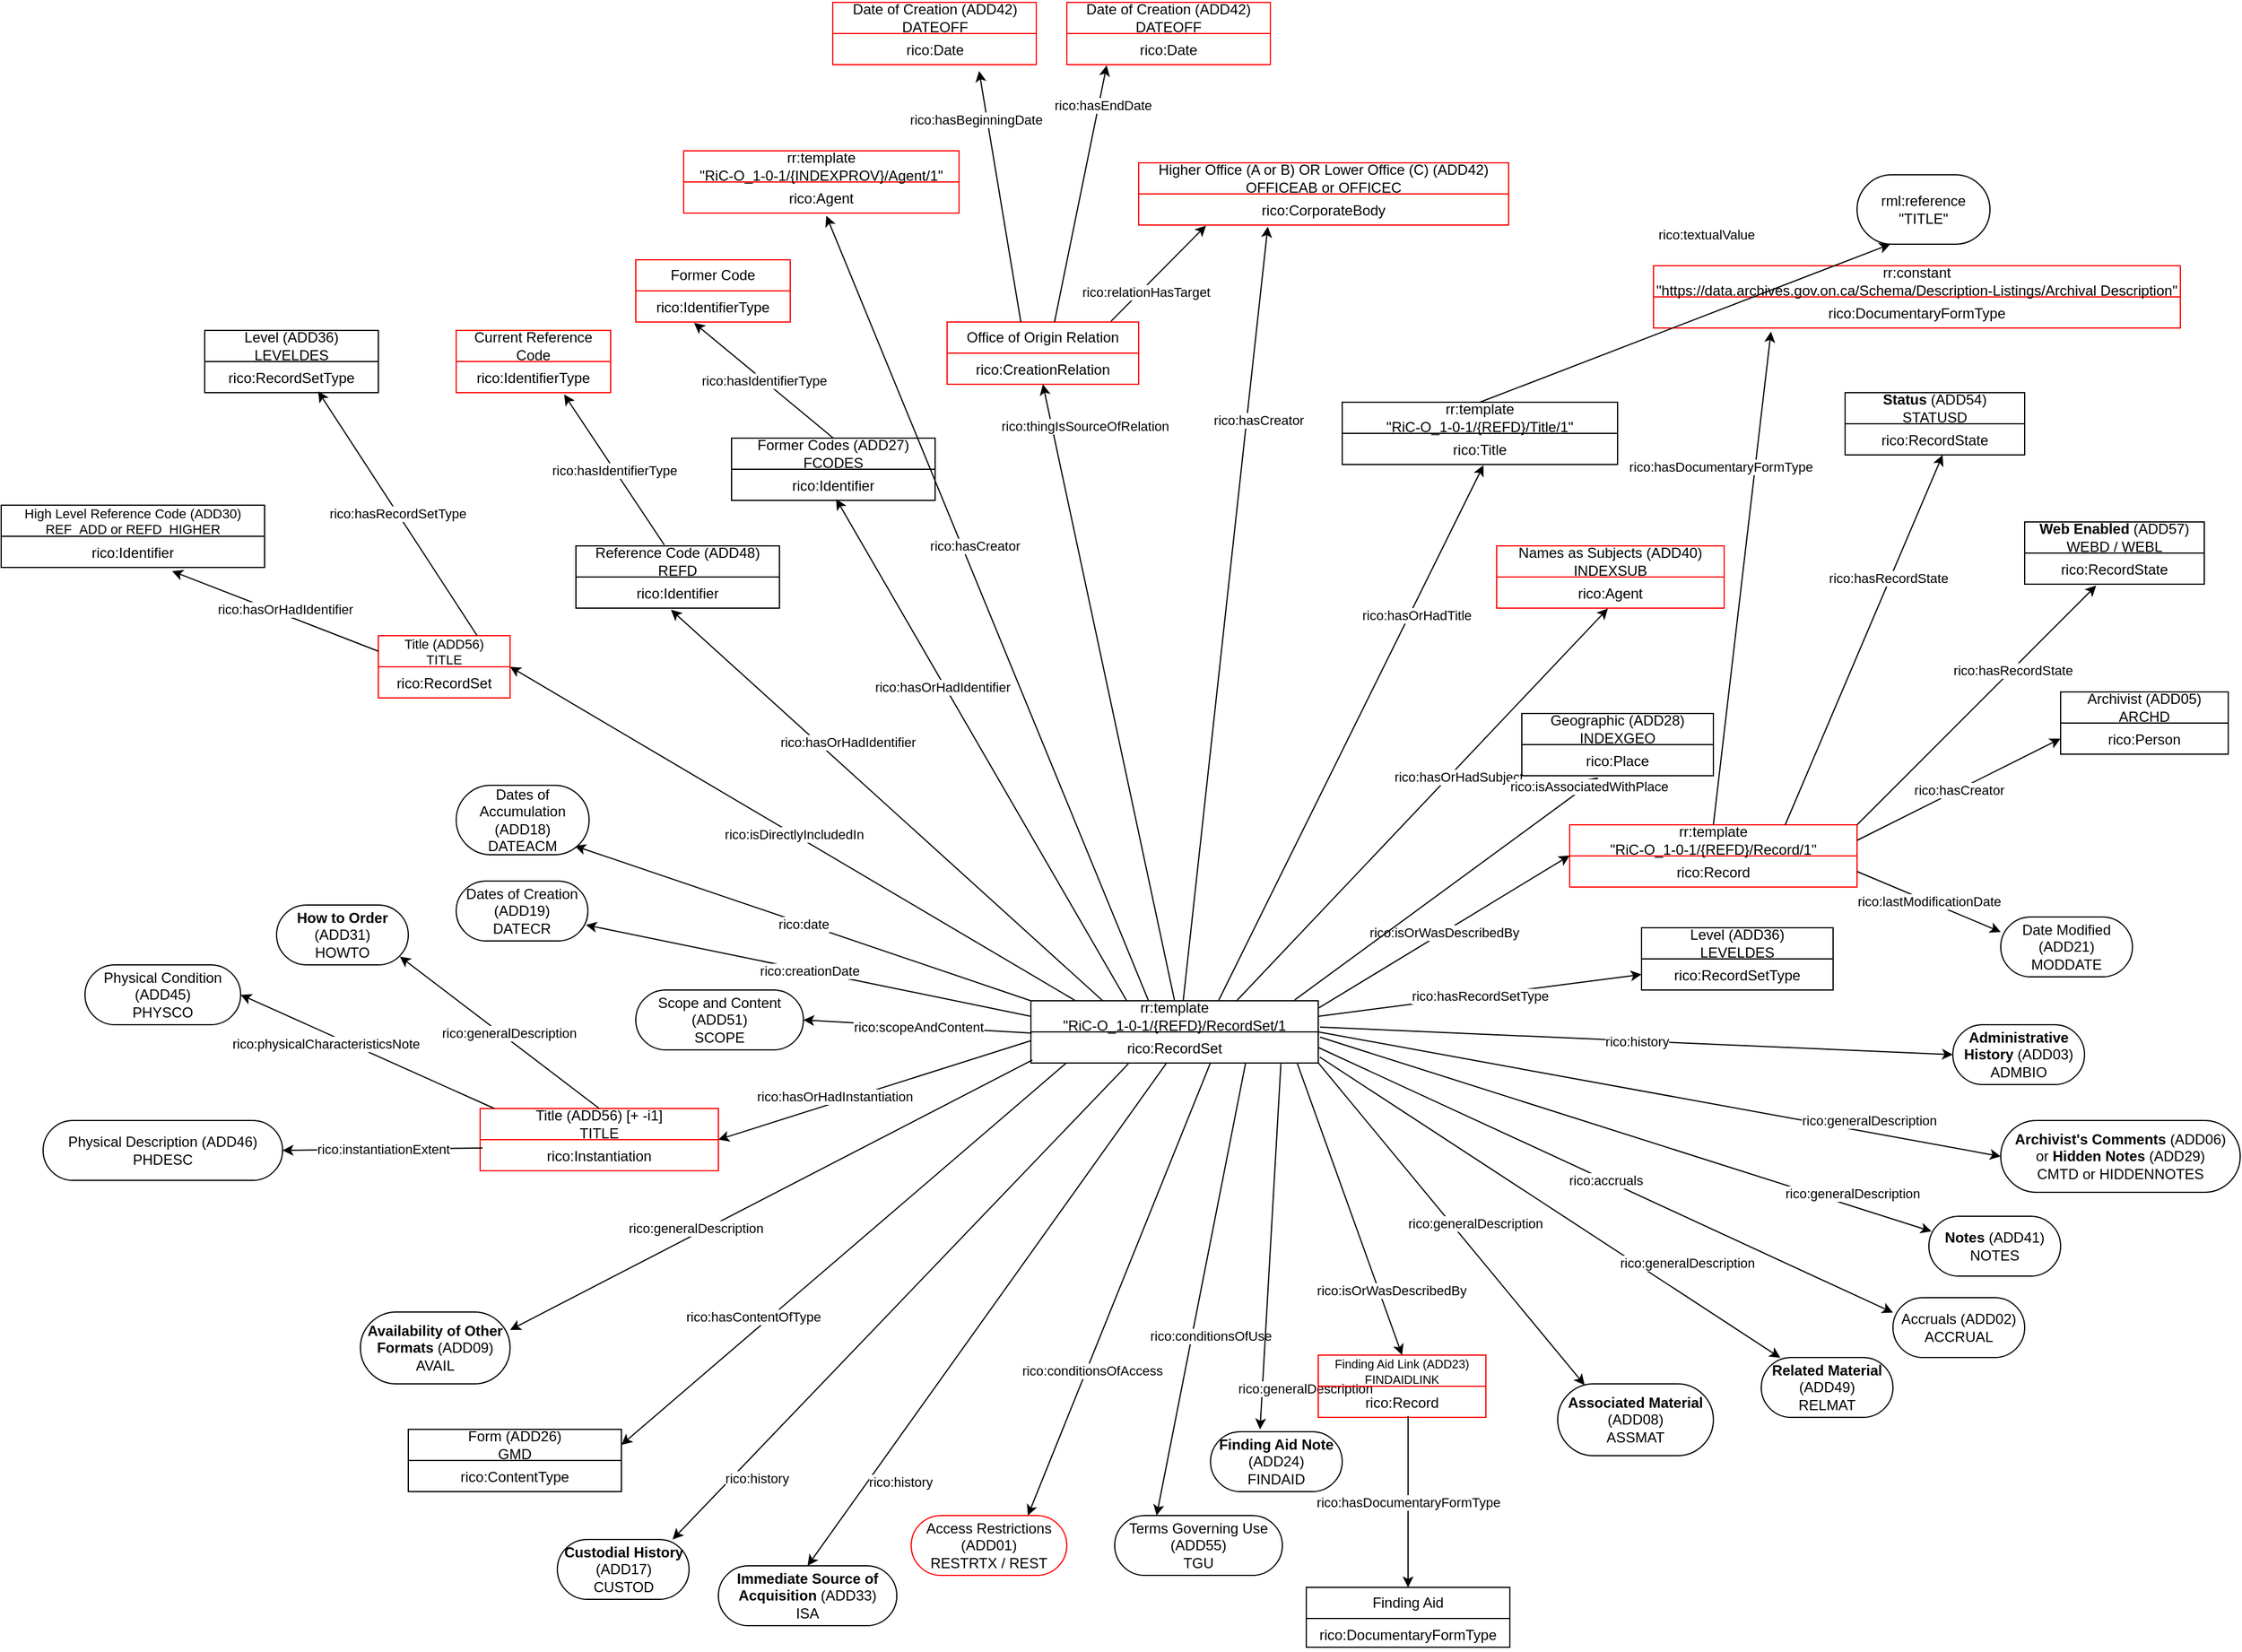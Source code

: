 <mxfile version="24.7.13">
  <diagram name="Page-1" id="_9r6geDOEYo5xFr4fmT0">
    <mxGraphModel dx="2204" dy="1666" grid="1" gridSize="10" guides="1" tooltips="1" connect="1" arrows="1" fold="1" page="1" pageScale="1" pageWidth="850" pageHeight="1100" background="#FFFFFF" math="0" shadow="0">
      <root>
        <mxCell id="0" />
        <mxCell id="1" parent="0" />
        <mxCell id="sWa0SD8Ajx1KSGOqKPP4-1" value="rr:template&lt;div&gt;&lt;span style=&quot;background-color: initial;&quot;&gt;&quot;&lt;/span&gt;&lt;span style=&quot;background-color: initial;&quot;&gt;RiC-O_1-0-1/{&lt;/span&gt;&lt;span style=&quot;background-color: initial;&quot;&gt;REFD}/RecordSet/1&lt;/span&gt;&lt;/div&gt;" style="swimlane;fontStyle=0;childLayout=stackLayout;horizontal=1;startSize=26;fillColor=none;horizontalStack=0;resizeParent=1;resizeParentMax=0;resizeLast=0;collapsible=1;marginBottom=0;whiteSpace=wrap;html=1;" parent="1" vertex="1">
          <mxGeometry x="320" y="370" width="240" height="52" as="geometry" />
        </mxCell>
        <mxCell id="sWa0SD8Ajx1KSGOqKPP4-2" value="rico:RecordSet" style="text;strokeColor=none;fillColor=none;align=center;verticalAlign=top;spacingLeft=4;spacingRight=4;overflow=hidden;rotatable=0;points=[[0,0.5],[1,0.5]];portConstraint=eastwest;whiteSpace=wrap;html=1;" parent="sWa0SD8Ajx1KSGOqKPP4-1" vertex="1">
          <mxGeometry y="26" width="240" height="26" as="geometry" />
        </mxCell>
        <mxCell id="sWa0SD8Ajx1KSGOqKPP4-3" value="Level (ADD36)&lt;div&gt;LEVELDES&lt;/div&gt;" style="swimlane;fontStyle=0;childLayout=stackLayout;horizontal=1;startSize=26;fillColor=none;horizontalStack=0;resizeParent=1;resizeParentMax=0;resizeLast=0;collapsible=1;marginBottom=0;whiteSpace=wrap;html=1;" parent="1" vertex="1">
          <mxGeometry x="830" y="309" width="160" height="52" as="geometry">
            <mxRectangle x="981" y="570" width="50" height="40" as="alternateBounds" />
          </mxGeometry>
        </mxCell>
        <mxCell id="sWa0SD8Ajx1KSGOqKPP4-4" value="rico:RecordSetType&lt;div&gt;&lt;br&gt;&lt;/div&gt;" style="text;strokeColor=none;fillColor=none;align=center;verticalAlign=top;spacingLeft=4;spacingRight=4;overflow=hidden;rotatable=0;points=[[0,0.5],[1,0.5]];portConstraint=eastwest;whiteSpace=wrap;html=1;" parent="sWa0SD8Ajx1KSGOqKPP4-3" vertex="1">
          <mxGeometry y="26" width="160" height="26" as="geometry" />
        </mxCell>
        <mxCell id="sWa0SD8Ajx1KSGOqKPP4-5" value="" style="endArrow=classic;html=1;rounded=0;entryX=0;entryY=0.5;entryDx=0;entryDy=0;exitX=1;exitY=0.25;exitDx=0;exitDy=0;" parent="1" source="sWa0SD8Ajx1KSGOqKPP4-1" target="sWa0SD8Ajx1KSGOqKPP4-4" edge="1">
          <mxGeometry relative="1" as="geometry">
            <mxPoint x="530" y="380" as="sourcePoint" />
            <mxPoint x="610" y="390" as="targetPoint" />
          </mxGeometry>
        </mxCell>
        <mxCell id="sWa0SD8Ajx1KSGOqKPP4-6" value="rico:hasRecordSetType" style="edgeLabel;resizable=0;html=1;;align=center;verticalAlign=middle;" parent="sWa0SD8Ajx1KSGOqKPP4-5" connectable="0" vertex="1">
          <mxGeometry relative="1" as="geometry" />
        </mxCell>
        <mxCell id="sWa0SD8Ajx1KSGOqKPP4-11" value="Scope and Content (ADD51)&lt;div&gt;SCOPE&lt;/div&gt;" style="html=1;whiteSpace=wrap;rounded=1;arcSize=50;" parent="1" vertex="1">
          <mxGeometry x="-10" y="361" width="140" height="50" as="geometry" />
        </mxCell>
        <mxCell id="sWa0SD8Ajx1KSGOqKPP4-12" value="" style="endArrow=classic;html=1;rounded=0;exitX=0.003;exitY=0.038;exitDx=0;exitDy=0;exitPerimeter=0;entryX=1;entryY=0.5;entryDx=0;entryDy=0;" parent="1" source="sWa0SD8Ajx1KSGOqKPP4-2" target="sWa0SD8Ajx1KSGOqKPP4-11" edge="1">
          <mxGeometry relative="1" as="geometry">
            <mxPoint x="290" y="400" as="sourcePoint" />
            <mxPoint x="130" y="400" as="targetPoint" />
          </mxGeometry>
        </mxCell>
        <mxCell id="sWa0SD8Ajx1KSGOqKPP4-13" value="rico:scopeAndContent" style="edgeLabel;resizable=0;html=1;;align=center;verticalAlign=middle;" parent="sWa0SD8Ajx1KSGOqKPP4-12" connectable="0" vertex="1">
          <mxGeometry relative="1" as="geometry" />
        </mxCell>
        <mxCell id="sWa0SD8Ajx1KSGOqKPP4-14" value="&lt;font style=&quot;font-size: 12px;&quot;&gt;Title (ADD56) [+ -i1]&lt;/font&gt;&lt;div style=&quot;&quot;&gt;TITLE&lt;/div&gt;" style="swimlane;fontStyle=0;childLayout=stackLayout;horizontal=1;startSize=26;fillColor=none;horizontalStack=0;resizeParent=1;resizeParentMax=0;resizeLast=0;collapsible=1;marginBottom=0;whiteSpace=wrap;html=1;strokeColor=#FF0000;" parent="1" vertex="1">
          <mxGeometry x="-140" y="460" width="199" height="52" as="geometry" />
        </mxCell>
        <mxCell id="sWa0SD8Ajx1KSGOqKPP4-15" value="rico:Instantiation&lt;div&gt;&lt;br&gt;&lt;/div&gt;" style="text;strokeColor=none;fillColor=none;align=center;verticalAlign=top;spacingLeft=4;spacingRight=4;overflow=hidden;rotatable=0;points=[[0,0.5],[1,0.5]];portConstraint=eastwest;whiteSpace=wrap;html=1;" parent="sWa0SD8Ajx1KSGOqKPP4-14" vertex="1">
          <mxGeometry y="26" width="199" height="26" as="geometry" />
        </mxCell>
        <mxCell id="K4QZWATomJR9_dxTVFmW-19" value="" style="endArrow=classic;html=1;rounded=0;entryX=0.875;entryY=0;entryDx=0;entryDy=0;entryPerimeter=0;exitX=0.339;exitY=1.026;exitDx=0;exitDy=0;exitPerimeter=0;" parent="1" source="sWa0SD8Ajx1KSGOqKPP4-2" target="K4QZWATomJR9_dxTVFmW-21" edge="1">
          <mxGeometry relative="1" as="geometry">
            <mxPoint x="361" y="420" as="sourcePoint" />
            <mxPoint x="260" y="770" as="targetPoint" />
          </mxGeometry>
        </mxCell>
        <mxCell id="K4QZWATomJR9_dxTVFmW-20" value="rico:history" style="edgeLabel;resizable=0;html=1;;align=center;verticalAlign=middle;" parent="K4QZWATomJR9_dxTVFmW-19" connectable="0" vertex="1">
          <mxGeometry relative="1" as="geometry">
            <mxPoint x="-120" y="147" as="offset" />
          </mxGeometry>
        </mxCell>
        <mxCell id="K4QZWATomJR9_dxTVFmW-21" value="&lt;b&gt;Custodial History &lt;/b&gt;(ADD17)&lt;div&gt;CUSTOD&lt;/div&gt;" style="html=1;whiteSpace=wrap;rounded=1;arcSize=50;" parent="1" vertex="1">
          <mxGeometry x="-75.5" y="820" width="110" height="50" as="geometry" />
        </mxCell>
        <mxCell id="K4QZWATomJR9_dxTVFmW-24" value="&lt;b&gt;Immediate Source of Acquisition &lt;/b&gt;(ADD33)&lt;div&gt;ISA&lt;/div&gt;" style="html=1;whiteSpace=wrap;rounded=1;arcSize=50;" parent="1" vertex="1">
          <mxGeometry x="59" y="842" width="149" height="50" as="geometry" />
        </mxCell>
        <mxCell id="K4QZWATomJR9_dxTVFmW-27" value="" style="endArrow=classic;html=1;rounded=0;entryX=0.5;entryY=0;entryDx=0;entryDy=0;exitX=0.471;exitY=1.013;exitDx=0;exitDy=0;exitPerimeter=0;" parent="1" source="sWa0SD8Ajx1KSGOqKPP4-2" target="K4QZWATomJR9_dxTVFmW-24" edge="1">
          <mxGeometry relative="1" as="geometry">
            <mxPoint x="370" y="430" as="sourcePoint" />
            <mxPoint x="208" y="805" as="targetPoint" />
          </mxGeometry>
        </mxCell>
        <mxCell id="K4QZWATomJR9_dxTVFmW-28" value="rico:history" style="edgeLabel;resizable=0;html=1;;align=center;verticalAlign=middle;" parent="K4QZWATomJR9_dxTVFmW-27" connectable="0" vertex="1">
          <mxGeometry relative="1" as="geometry">
            <mxPoint x="-72" y="139" as="offset" />
          </mxGeometry>
        </mxCell>
        <mxCell id="K4QZWATomJR9_dxTVFmW-37" value="" style="endArrow=classic;html=1;rounded=0;entryX=1;entryY=0.5;entryDx=0;entryDy=0;exitX=-0.002;exitY=0.288;exitDx=0;exitDy=0;exitPerimeter=0;" parent="1" source="sWa0SD8Ajx1KSGOqKPP4-2" target="sWa0SD8Ajx1KSGOqKPP4-14" edge="1">
          <mxGeometry relative="1" as="geometry">
            <mxPoint x="280" y="420" as="sourcePoint" />
            <mxPoint x="110" y="490" as="targetPoint" />
          </mxGeometry>
        </mxCell>
        <mxCell id="K4QZWATomJR9_dxTVFmW-38" value="rico:hasOrHadInstantiation" style="edgeLabel;resizable=0;html=1;;align=center;verticalAlign=middle;" parent="K4QZWATomJR9_dxTVFmW-37" connectable="0" vertex="1">
          <mxGeometry relative="1" as="geometry">
            <mxPoint x="-34" y="5" as="offset" />
          </mxGeometry>
        </mxCell>
        <mxCell id="K4QZWATomJR9_dxTVFmW-41" value="" style="endArrow=classic;html=1;rounded=0;entryX=1;entryY=0.5;entryDx=0;entryDy=0;exitX=0.01;exitY=0.269;exitDx=0;exitDy=0;exitPerimeter=0;" parent="1" source="sWa0SD8Ajx1KSGOqKPP4-15" target="K4QZWATomJR9_dxTVFmW-45" edge="1">
          <mxGeometry relative="1" as="geometry">
            <mxPoint x="-140" y="494.5" as="sourcePoint" />
            <mxPoint x="-290" y="494.5" as="targetPoint" />
          </mxGeometry>
        </mxCell>
        <mxCell id="K4QZWATomJR9_dxTVFmW-42" value="rico:instantiationExtent" style="edgeLabel;resizable=0;html=1;;align=center;verticalAlign=middle;" parent="K4QZWATomJR9_dxTVFmW-41" connectable="0" vertex="1">
          <mxGeometry relative="1" as="geometry" />
        </mxCell>
        <mxCell id="K4QZWATomJR9_dxTVFmW-45" value="Physical Description (ADD46) PHDESC" style="html=1;whiteSpace=wrap;rounded=1;arcSize=50;strokeColor=#000000;" parent="1" vertex="1">
          <mxGeometry x="-505" y="470" width="200" height="50" as="geometry" />
        </mxCell>
        <mxCell id="vEi_3DjQt7wcUmB-cSFn-1" value="" style="endArrow=classic;html=1;rounded=0;entryX=0.75;entryY=0;entryDx=0;entryDy=0;exitX=0.624;exitY=1.013;exitDx=0;exitDy=0;exitPerimeter=0;" parent="1" source="sWa0SD8Ajx1KSGOqKPP4-2" target="vEi_3DjQt7wcUmB-cSFn-3" edge="1">
          <mxGeometry relative="1" as="geometry">
            <mxPoint x="390" y="422" as="sourcePoint" />
            <mxPoint x="360" y="770" as="targetPoint" />
          </mxGeometry>
        </mxCell>
        <mxCell id="vEi_3DjQt7wcUmB-cSFn-2" value="rico:conditionsOfAccess" style="edgeLabel;resizable=0;html=1;;align=center;verticalAlign=middle;" parent="vEi_3DjQt7wcUmB-cSFn-1" connectable="0" vertex="1">
          <mxGeometry relative="1" as="geometry">
            <mxPoint x="-23" y="68" as="offset" />
          </mxGeometry>
        </mxCell>
        <mxCell id="vEi_3DjQt7wcUmB-cSFn-3" value="Access Restrictions (ADD01)&lt;div&gt;RESTRTX / REST&lt;/div&gt;" style="html=1;whiteSpace=wrap;rounded=1;arcSize=50;strokeColor=#FF0000;" parent="1" vertex="1">
          <mxGeometry x="220" y="800" width="130" height="50" as="geometry" />
        </mxCell>
        <mxCell id="vEi_3DjQt7wcUmB-cSFn-4" value="" style="endArrow=classic;html=1;rounded=0;entryX=0.25;entryY=0;entryDx=0;entryDy=0;exitX=0.747;exitY=1.006;exitDx=0;exitDy=0;exitPerimeter=0;" parent="1" source="sWa0SD8Ajx1KSGOqKPP4-2" target="vEi_3DjQt7wcUmB-cSFn-6" edge="1">
          <mxGeometry relative="1" as="geometry">
            <mxPoint x="400" y="430" as="sourcePoint" />
            <mxPoint x="420" y="780" as="targetPoint" />
          </mxGeometry>
        </mxCell>
        <mxCell id="vEi_3DjQt7wcUmB-cSFn-5" value="rico:conditionsOfUse" style="edgeLabel;resizable=0;html=1;;align=center;verticalAlign=middle;" parent="vEi_3DjQt7wcUmB-cSFn-4" connectable="0" vertex="1">
          <mxGeometry relative="1" as="geometry">
            <mxPoint x="8" y="39" as="offset" />
          </mxGeometry>
        </mxCell>
        <mxCell id="vEi_3DjQt7wcUmB-cSFn-6" value="Terms Governing Use (ADD55)&lt;div&gt;TGU&lt;/div&gt;" style="html=1;whiteSpace=wrap;rounded=1;arcSize=50;" parent="1" vertex="1">
          <mxGeometry x="390" y="800" width="140" height="50" as="geometry" />
        </mxCell>
        <mxCell id="vEi_3DjQt7wcUmB-cSFn-7" value="" style="endArrow=classic;html=1;rounded=0;entryX=0.376;entryY=-0.04;entryDx=0;entryDy=0;entryPerimeter=0;exitX=0.87;exitY=1.026;exitDx=0;exitDy=0;exitPerimeter=0;" parent="1" source="sWa0SD8Ajx1KSGOqKPP4-2" target="vEi_3DjQt7wcUmB-cSFn-9" edge="1">
          <mxGeometry relative="1" as="geometry">
            <mxPoint x="420" y="420" as="sourcePoint" />
            <mxPoint x="510" y="700" as="targetPoint" />
          </mxGeometry>
        </mxCell>
        <mxCell id="vEi_3DjQt7wcUmB-cSFn-8" value="rico:generalDescription" style="edgeLabel;resizable=0;html=1;;align=center;verticalAlign=middle;" parent="vEi_3DjQt7wcUmB-cSFn-7" connectable="0" vertex="1">
          <mxGeometry relative="1" as="geometry">
            <mxPoint x="29" y="118" as="offset" />
          </mxGeometry>
        </mxCell>
        <mxCell id="vEi_3DjQt7wcUmB-cSFn-9" value="&lt;b&gt;Finding Aid Note &lt;/b&gt;(ADD24)&lt;div&gt;FINDAID&lt;/div&gt;" style="html=1;whiteSpace=wrap;rounded=1;arcSize=50;" parent="1" vertex="1">
          <mxGeometry x="470" y="730" width="110" height="50" as="geometry" />
        </mxCell>
        <mxCell id="vEi_3DjQt7wcUmB-cSFn-10" value="&lt;font style=&quot;font-size: 10px;&quot;&gt;Finding Aid Link (ADD23)&lt;/font&gt;&lt;div style=&quot;font-size: 10px;&quot;&gt;&lt;font style=&quot;font-size: 10px;&quot;&gt;FINDAIDLINK&lt;/font&gt;&lt;/div&gt;" style="swimlane;fontStyle=0;childLayout=stackLayout;horizontal=1;startSize=26;fillColor=none;horizontalStack=0;resizeParent=1;resizeParentMax=0;resizeLast=0;collapsible=1;marginBottom=0;whiteSpace=wrap;html=1;strokeColor=#FF0000;" parent="1" vertex="1">
          <mxGeometry x="560" y="666" width="140" height="52" as="geometry" />
        </mxCell>
        <mxCell id="vEi_3DjQt7wcUmB-cSFn-11" value="rico:Record" style="text;strokeColor=none;fillColor=none;align=center;verticalAlign=top;spacingLeft=4;spacingRight=4;overflow=hidden;rotatable=0;points=[[0,0.5],[1,0.5]];portConstraint=eastwest;whiteSpace=wrap;html=1;" parent="vEi_3DjQt7wcUmB-cSFn-10" vertex="1">
          <mxGeometry y="26" width="140" height="26" as="geometry" />
        </mxCell>
        <mxCell id="vEi_3DjQt7wcUmB-cSFn-14" value="Finding Aid" style="swimlane;fontStyle=0;childLayout=stackLayout;horizontal=1;startSize=26;fillColor=none;horizontalStack=0;resizeParent=1;resizeParentMax=0;resizeLast=0;collapsible=1;marginBottom=0;whiteSpace=wrap;html=1;" parent="1" vertex="1">
          <mxGeometry x="550" y="860" width="170" height="50" as="geometry">
            <mxRectangle x="981" y="570" width="50" height="40" as="alternateBounds" />
          </mxGeometry>
        </mxCell>
        <mxCell id="vEi_3DjQt7wcUmB-cSFn-15" value="rico:DocumentaryFormType&lt;div&gt;&lt;div&gt;&lt;br&gt;&lt;/div&gt;&lt;/div&gt;" style="text;strokeColor=none;fillColor=none;align=center;verticalAlign=top;spacingLeft=4;spacingRight=4;overflow=hidden;rotatable=0;points=[[0,0.5],[1,0.5]];portConstraint=eastwest;whiteSpace=wrap;html=1;" parent="vEi_3DjQt7wcUmB-cSFn-14" vertex="1">
          <mxGeometry y="26" width="170" height="24" as="geometry" />
        </mxCell>
        <mxCell id="vEi_3DjQt7wcUmB-cSFn-16" value="" style="endArrow=classic;html=1;rounded=0;entryX=0.5;entryY=0;entryDx=0;entryDy=0;exitX=0.536;exitY=0.957;exitDx=0;exitDy=0;exitPerimeter=0;" parent="1" source="vEi_3DjQt7wcUmB-cSFn-11" target="vEi_3DjQt7wcUmB-cSFn-14" edge="1">
          <mxGeometry relative="1" as="geometry">
            <mxPoint x="630" y="750" as="sourcePoint" />
            <mxPoint x="850" y="770" as="targetPoint" />
          </mxGeometry>
        </mxCell>
        <mxCell id="vEi_3DjQt7wcUmB-cSFn-17" value="rico:hasDocumentaryFormType" style="edgeLabel;resizable=0;html=1;;align=center;verticalAlign=middle;" parent="vEi_3DjQt7wcUmB-cSFn-16" connectable="0" vertex="1">
          <mxGeometry relative="1" as="geometry" />
        </mxCell>
        <mxCell id="wiPwyt0miK05mvKJtJq--1" value="" style="endArrow=classic;html=1;rounded=0;entryX=0.5;entryY=0;entryDx=0;entryDy=0;exitX=0.926;exitY=0.987;exitDx=0;exitDy=0;exitPerimeter=0;" parent="1" source="sWa0SD8Ajx1KSGOqKPP4-2" target="vEi_3DjQt7wcUmB-cSFn-10" edge="1">
          <mxGeometry relative="1" as="geometry">
            <mxPoint x="440" y="440" as="sourcePoint" />
            <mxPoint x="540" y="532" as="targetPoint" />
          </mxGeometry>
        </mxCell>
        <mxCell id="wiPwyt0miK05mvKJtJq--2" value="rico:isOrWasDescribedBy" style="edgeLabel;resizable=0;html=1;;align=center;verticalAlign=middle;" parent="wiPwyt0miK05mvKJtJq--1" connectable="0" vertex="1">
          <mxGeometry relative="1" as="geometry">
            <mxPoint x="35" y="68" as="offset" />
          </mxGeometry>
        </mxCell>
        <mxCell id="wiPwyt0miK05mvKJtJq--11" value="" style="endArrow=classic;html=1;rounded=0;exitX=1;exitY=0.5;exitDx=0;exitDy=0;entryX=0;entryY=0.25;entryDx=0;entryDy=0;" parent="1" source="sWa0SD8Ajx1KSGOqKPP4-2" target="wiPwyt0miK05mvKJtJq--13" edge="1">
          <mxGeometry relative="1" as="geometry">
            <mxPoint x="550" y="450" as="sourcePoint" />
            <mxPoint x="920" y="580" as="targetPoint" />
          </mxGeometry>
        </mxCell>
        <mxCell id="wiPwyt0miK05mvKJtJq--12" value="rico:accruals" style="edgeLabel;resizable=0;html=1;;align=center;verticalAlign=middle;" parent="wiPwyt0miK05mvKJtJq--11" connectable="0" vertex="1">
          <mxGeometry relative="1" as="geometry" />
        </mxCell>
        <mxCell id="wiPwyt0miK05mvKJtJq--13" value="Accruals (ADD02)&lt;div&gt;ACCRUAL&lt;/div&gt;" style="html=1;whiteSpace=wrap;rounded=1;arcSize=50;" parent="1" vertex="1">
          <mxGeometry x="1040" y="618" width="110" height="50" as="geometry" />
        </mxCell>
        <mxCell id="wiPwyt0miK05mvKJtJq--14" value="" style="endArrow=classic;html=1;rounded=0;exitX=1.006;exitY=0.167;exitDx=0;exitDy=0;exitPerimeter=0;entryX=0.02;entryY=0.253;entryDx=0;entryDy=0;entryPerimeter=0;" parent="1" source="sWa0SD8Ajx1KSGOqKPP4-2" target="wiPwyt0miK05mvKJtJq--16" edge="1">
          <mxGeometry relative="1" as="geometry">
            <mxPoint x="500" y="420" as="sourcePoint" />
            <mxPoint x="910" y="520" as="targetPoint" />
          </mxGeometry>
        </mxCell>
        <mxCell id="wiPwyt0miK05mvKJtJq--15" value="rico:generalDescription" style="edgeLabel;resizable=0;html=1;;align=center;verticalAlign=middle;" parent="wiPwyt0miK05mvKJtJq--14" connectable="0" vertex="1">
          <mxGeometry relative="1" as="geometry">
            <mxPoint x="189" y="49" as="offset" />
          </mxGeometry>
        </mxCell>
        <mxCell id="wiPwyt0miK05mvKJtJq--16" value="&lt;b&gt;Notes &lt;/b&gt;(ADD41)&lt;div&gt;NOTES&lt;/div&gt;" style="html=1;whiteSpace=wrap;rounded=1;arcSize=50;" parent="1" vertex="1">
          <mxGeometry x="1070" y="550" width="110" height="50" as="geometry" />
        </mxCell>
        <mxCell id="wiPwyt0miK05mvKJtJq--17" value="" style="endArrow=classic;html=1;rounded=0;entryX=1;entryY=0.5;entryDx=0;entryDy=0;exitX=0.06;exitY=0;exitDx=0;exitDy=0;exitPerimeter=0;" parent="1" source="sWa0SD8Ajx1KSGOqKPP4-14" target="wiPwyt0miK05mvKJtJq--19" edge="1">
          <mxGeometry relative="1" as="geometry">
            <mxPoint x="-50" y="430" as="sourcePoint" />
            <mxPoint x="-270.0" y="396" as="targetPoint" />
          </mxGeometry>
        </mxCell>
        <mxCell id="wiPwyt0miK05mvKJtJq--18" value="rico:physicalCharacteristicsNote" style="edgeLabel;resizable=0;html=1;;align=center;verticalAlign=middle;" parent="wiPwyt0miK05mvKJtJq--17" connectable="0" vertex="1">
          <mxGeometry relative="1" as="geometry">
            <mxPoint x="-35" y="-7" as="offset" />
          </mxGeometry>
        </mxCell>
        <mxCell id="wiPwyt0miK05mvKJtJq--19" value="Physical Condition (ADD45)&lt;div&gt;PHYSCO&lt;/div&gt;" style="html=1;whiteSpace=wrap;rounded=1;arcSize=50;strokeColor=#000000;" parent="1" vertex="1">
          <mxGeometry x="-470" y="340" width="130" height="50" as="geometry" />
        </mxCell>
        <mxCell id="wiPwyt0miK05mvKJtJq--20" value="" style="endArrow=classic;html=1;rounded=0;exitX=0.5;exitY=0;exitDx=0;exitDy=0;entryX=0.936;entryY=0.86;entryDx=0;entryDy=0;entryPerimeter=0;" parent="1" source="sWa0SD8Ajx1KSGOqKPP4-14" target="wiPwyt0miK05mvKJtJq--22" edge="1">
          <mxGeometry relative="1" as="geometry">
            <mxPoint x="-211" y="350" as="sourcePoint" />
            <mxPoint x="-130" y="290" as="targetPoint" />
          </mxGeometry>
        </mxCell>
        <mxCell id="wiPwyt0miK05mvKJtJq--21" value="rico:generalDescription" style="edgeLabel;resizable=0;html=1;;align=center;verticalAlign=middle;" parent="wiPwyt0miK05mvKJtJq--20" connectable="0" vertex="1">
          <mxGeometry relative="1" as="geometry">
            <mxPoint x="7" as="offset" />
          </mxGeometry>
        </mxCell>
        <mxCell id="wiPwyt0miK05mvKJtJq--22" value="&lt;b&gt;How to Order &lt;/b&gt;(ADD31)&lt;div&gt;HOWTO&lt;/div&gt;" style="html=1;whiteSpace=wrap;rounded=1;arcSize=50;" parent="1" vertex="1">
          <mxGeometry x="-310" y="290" width="110" height="50" as="geometry" />
        </mxCell>
        <mxCell id="wiPwyt0miK05mvKJtJq--23" value="Reference Code (ADD48)&lt;div&gt;REFD&lt;/div&gt;" style="swimlane;fontStyle=0;childLayout=stackLayout;horizontal=1;startSize=26;fillColor=none;horizontalStack=0;resizeParent=1;resizeParentMax=0;resizeLast=0;collapsible=1;marginBottom=0;whiteSpace=wrap;html=1;" parent="1" vertex="1">
          <mxGeometry x="-60" y="-10" width="170" height="52" as="geometry">
            <mxRectangle x="981" y="570" width="50" height="40" as="alternateBounds" />
          </mxGeometry>
        </mxCell>
        <mxCell id="wiPwyt0miK05mvKJtJq--24" value="rico:Identifier&lt;div&gt;&lt;br&gt;&lt;/div&gt;" style="text;strokeColor=none;fillColor=none;align=center;verticalAlign=top;spacingLeft=4;spacingRight=4;overflow=hidden;rotatable=0;points=[[0,0.5],[1,0.5]];portConstraint=eastwest;whiteSpace=wrap;html=1;" parent="wiPwyt0miK05mvKJtJq--23" vertex="1">
          <mxGeometry y="26" width="170" height="26" as="geometry" />
        </mxCell>
        <mxCell id="wiPwyt0miK05mvKJtJq--25" value="" style="endArrow=classic;html=1;rounded=0;exitX=0.25;exitY=0;exitDx=0;exitDy=0;entryX=0.467;entryY=1.051;entryDx=0;entryDy=0;entryPerimeter=0;" parent="1" source="sWa0SD8Ajx1KSGOqKPP4-1" target="wiPwyt0miK05mvKJtJq--24" edge="1">
          <mxGeometry relative="1" as="geometry">
            <mxPoint x="340" y="362" as="sourcePoint" />
            <mxPoint x="260" y="242" as="targetPoint" />
          </mxGeometry>
        </mxCell>
        <mxCell id="wiPwyt0miK05mvKJtJq--26" value="rico:hasOrHadIdentifier" style="edgeLabel;resizable=0;html=1;;align=center;verticalAlign=middle;" parent="wiPwyt0miK05mvKJtJq--25" connectable="0" vertex="1">
          <mxGeometry relative="1" as="geometry">
            <mxPoint x="-33" y="-53" as="offset" />
          </mxGeometry>
        </mxCell>
        <mxCell id="wiPwyt0miK05mvKJtJq--27" value="" style="endArrow=classic;html=1;rounded=0;entryX=0.514;entryY=0.957;entryDx=0;entryDy=0;entryPerimeter=0;exitX=0.334;exitY=0.004;exitDx=0;exitDy=0;exitPerimeter=0;" parent="1" source="sWa0SD8Ajx1KSGOqKPP4-1" target="wiPwyt0miK05mvKJtJq--30" edge="1">
          <mxGeometry relative="1" as="geometry">
            <mxPoint x="330" y="330" as="sourcePoint" />
            <mxPoint x="330" y="36.5" as="targetPoint" />
          </mxGeometry>
        </mxCell>
        <mxCell id="wiPwyt0miK05mvKJtJq--28" value="rico:hasOrHadIdentifier" style="edgeLabel;resizable=0;html=1;;align=center;verticalAlign=middle;" parent="wiPwyt0miK05mvKJtJq--27" connectable="0" vertex="1">
          <mxGeometry relative="1" as="geometry">
            <mxPoint x="-33" y="-53" as="offset" />
          </mxGeometry>
        </mxCell>
        <mxCell id="wiPwyt0miK05mvKJtJq--29" value="Former Codes (ADD27)&lt;div&gt;FCODES&lt;/div&gt;" style="swimlane;fontStyle=0;childLayout=stackLayout;horizontal=1;startSize=26;fillColor=none;horizontalStack=0;resizeParent=1;resizeParentMax=0;resizeLast=0;collapsible=1;marginBottom=0;whiteSpace=wrap;html=1;" parent="1" vertex="1">
          <mxGeometry x="70" y="-100" width="170" height="52" as="geometry">
            <mxRectangle x="981" y="570" width="50" height="40" as="alternateBounds" />
          </mxGeometry>
        </mxCell>
        <mxCell id="wiPwyt0miK05mvKJtJq--30" value="rico:Identifier&lt;div&gt;&lt;br&gt;&lt;/div&gt;" style="text;strokeColor=none;fillColor=none;align=center;verticalAlign=top;spacingLeft=4;spacingRight=4;overflow=hidden;rotatable=0;points=[[0,0.5],[1,0.5]];portConstraint=eastwest;whiteSpace=wrap;html=1;" parent="wiPwyt0miK05mvKJtJq--29" vertex="1">
          <mxGeometry y="26" width="170" height="26" as="geometry" />
        </mxCell>
        <mxCell id="wiPwyt0miK05mvKJtJq--31" value="" style="endArrow=classic;html=1;rounded=0;exitX=0.434;exitY=-0.017;exitDx=0;exitDy=0;exitPerimeter=0;entryX=0.699;entryY=1.06;entryDx=0;entryDy=0;entryPerimeter=0;" parent="1" source="wiPwyt0miK05mvKJtJq--23" target="wiPwyt0miK05mvKJtJq--34" edge="1">
          <mxGeometry relative="1" as="geometry">
            <mxPoint x="-180" y="-150" as="sourcePoint" />
            <mxPoint x="-40" y="-140" as="targetPoint" />
          </mxGeometry>
        </mxCell>
        <mxCell id="wiPwyt0miK05mvKJtJq--32" value="rico:hasIdentifierType" style="edgeLabel;resizable=0;html=1;;align=center;verticalAlign=middle;" parent="wiPwyt0miK05mvKJtJq--31" connectable="0" vertex="1">
          <mxGeometry relative="1" as="geometry" />
        </mxCell>
        <mxCell id="wiPwyt0miK05mvKJtJq--33" value="Current Reference Code" style="swimlane;fontStyle=0;childLayout=stackLayout;horizontal=1;startSize=26;fillColor=none;horizontalStack=0;resizeParent=1;resizeParentMax=0;resizeLast=0;collapsible=1;marginBottom=0;whiteSpace=wrap;html=1;strokeColor=#FF0000;" parent="1" vertex="1">
          <mxGeometry x="-160" y="-190" width="129" height="52" as="geometry">
            <mxRectangle x="981" y="570" width="50" height="40" as="alternateBounds" />
          </mxGeometry>
        </mxCell>
        <mxCell id="wiPwyt0miK05mvKJtJq--34" value="rico:IdentifierType&lt;div&gt;&lt;br&gt;&lt;/div&gt;" style="text;strokeColor=none;fillColor=none;align=center;verticalAlign=top;spacingLeft=4;spacingRight=4;overflow=hidden;rotatable=0;points=[[0,0.5],[1,0.5]];portConstraint=eastwest;whiteSpace=wrap;html=1;" parent="wiPwyt0miK05mvKJtJq--33" vertex="1">
          <mxGeometry y="26" width="129" height="26" as="geometry" />
        </mxCell>
        <mxCell id="wiPwyt0miK05mvKJtJq--35" value="" style="endArrow=classic;html=1;rounded=0;exitX=0.5;exitY=0;exitDx=0;exitDy=0;entryX=0.377;entryY=1.026;entryDx=0;entryDy=0;entryPerimeter=0;" parent="1" source="wiPwyt0miK05mvKJtJq--29" target="wiPwyt0miK05mvKJtJq--38" edge="1">
          <mxGeometry relative="1" as="geometry">
            <mxPoint x="150" y="-120" as="sourcePoint" />
            <mxPoint x="110" y="-180" as="targetPoint" />
          </mxGeometry>
        </mxCell>
        <mxCell id="wiPwyt0miK05mvKJtJq--36" value="rico:hasIdentifierType" style="edgeLabel;resizable=0;html=1;;align=center;verticalAlign=middle;" parent="wiPwyt0miK05mvKJtJq--35" connectable="0" vertex="1">
          <mxGeometry relative="1" as="geometry" />
        </mxCell>
        <mxCell id="wiPwyt0miK05mvKJtJq--37" value="Former Code" style="swimlane;fontStyle=0;childLayout=stackLayout;horizontal=1;startSize=26;fillColor=none;horizontalStack=0;resizeParent=1;resizeParentMax=0;resizeLast=0;collapsible=1;marginBottom=0;whiteSpace=wrap;html=1;strokeColor=#FF0000;" parent="1" vertex="1">
          <mxGeometry x="-10" y="-249" width="129" height="52" as="geometry">
            <mxRectangle x="981" y="570" width="50" height="40" as="alternateBounds" />
          </mxGeometry>
        </mxCell>
        <mxCell id="wiPwyt0miK05mvKJtJq--38" value="rico:IdentifierType&lt;div&gt;&lt;br&gt;&lt;/div&gt;" style="text;strokeColor=none;fillColor=none;align=center;verticalAlign=top;spacingLeft=4;spacingRight=4;overflow=hidden;rotatable=0;points=[[0,0.5],[1,0.5]];portConstraint=eastwest;whiteSpace=wrap;html=1;" parent="wiPwyt0miK05mvKJtJq--37" vertex="1">
          <mxGeometry y="26" width="129" height="26" as="geometry" />
        </mxCell>
        <mxCell id="wiPwyt0miK05mvKJtJq--53" value="" style="endArrow=classic;html=1;rounded=0;entryX=0;entryY=-0.013;entryDx=0;entryDy=0;entryPerimeter=0;exitX=1.002;exitY=0.115;exitDx=0;exitDy=0;exitPerimeter=0;" parent="1" source="sWa0SD8Ajx1KSGOqKPP4-1" target="wiPwyt0miK05mvKJtJq--56" edge="1">
          <mxGeometry relative="1" as="geometry">
            <mxPoint x="500" y="370" as="sourcePoint" />
            <mxPoint x="800" y="240" as="targetPoint" />
          </mxGeometry>
        </mxCell>
        <mxCell id="wiPwyt0miK05mvKJtJq--54" value="rico:isOrWasDescribedBy" style="edgeLabel;resizable=0;html=1;;align=center;verticalAlign=middle;" parent="wiPwyt0miK05mvKJtJq--53" connectable="0" vertex="1">
          <mxGeometry relative="1" as="geometry" />
        </mxCell>
        <mxCell id="wiPwyt0miK05mvKJtJq--55" value="rr:template&lt;div&gt;&lt;span style=&quot;background-color: initial;&quot;&gt;&quot;&lt;/span&gt;&lt;span style=&quot;background-color: initial;&quot;&gt;RiC-O_1-0-1/{&lt;/span&gt;&lt;span style=&quot;background-color: initial;&quot;&gt;REFD}/Record/1&quot;&lt;/span&gt;&lt;/div&gt;" style="swimlane;fontStyle=0;childLayout=stackLayout;horizontal=1;startSize=26;fillColor=none;horizontalStack=0;resizeParent=1;resizeParentMax=0;resizeLast=0;collapsible=1;marginBottom=0;whiteSpace=wrap;html=1;strokeColor=#FF0000;" parent="1" vertex="1">
          <mxGeometry x="770" y="223" width="240" height="52" as="geometry" />
        </mxCell>
        <mxCell id="wiPwyt0miK05mvKJtJq--56" value="rico:Record" style="text;strokeColor=none;fillColor=none;align=center;verticalAlign=top;spacingLeft=4;spacingRight=4;overflow=hidden;rotatable=0;points=[[0,0.5],[1,0.5]];portConstraint=eastwest;whiteSpace=wrap;html=1;" parent="wiPwyt0miK05mvKJtJq--55" vertex="1">
          <mxGeometry y="26" width="240" height="26" as="geometry" />
        </mxCell>
        <mxCell id="wiPwyt0miK05mvKJtJq--63" value="Archivist (ADD05)&lt;div&gt;ARCHD&lt;/div&gt;" style="swimlane;fontStyle=0;childLayout=stackLayout;horizontal=1;startSize=26;fillColor=none;horizontalStack=0;resizeParent=1;resizeParentMax=0;resizeLast=0;collapsible=1;marginBottom=0;whiteSpace=wrap;html=1;" parent="1" vertex="1">
          <mxGeometry x="1180" y="112" width="140" height="52" as="geometry" />
        </mxCell>
        <mxCell id="wiPwyt0miK05mvKJtJq--64" value="rico:Person" style="text;strokeColor=none;fillColor=none;align=center;verticalAlign=top;spacingLeft=4;spacingRight=4;overflow=hidden;rotatable=0;points=[[0,0.5],[1,0.5]];portConstraint=eastwest;whiteSpace=wrap;html=1;" parent="wiPwyt0miK05mvKJtJq--63" vertex="1">
          <mxGeometry y="26" width="140" height="26" as="geometry" />
        </mxCell>
        <mxCell id="wiPwyt0miK05mvKJtJq--71" value="" style="endArrow=classic;html=1;rounded=0;exitX=0.409;exitY=-0.003;exitDx=0;exitDy=0;exitPerimeter=0;entryX=0.518;entryY=1.085;entryDx=0;entryDy=0;entryPerimeter=0;" parent="1" source="sWa0SD8Ajx1KSGOqKPP4-1" target="wiPwyt0miK05mvKJtJq--74" edge="1">
          <mxGeometry relative="1" as="geometry">
            <mxPoint x="350" y="210" as="sourcePoint" />
            <mxPoint x="210" y="-240" as="targetPoint" />
          </mxGeometry>
        </mxCell>
        <mxCell id="wiPwyt0miK05mvKJtJq--72" value="rico:hasCreator" style="edgeLabel;resizable=0;html=1;;align=center;verticalAlign=middle;" parent="wiPwyt0miK05mvKJtJq--71" connectable="0" vertex="1">
          <mxGeometry relative="1" as="geometry">
            <mxPoint x="-11" y="-52" as="offset" />
          </mxGeometry>
        </mxCell>
        <mxCell id="wiPwyt0miK05mvKJtJq--73" value="rr:template&lt;div&gt;&quot;RiC-O_1-0-1/{INDEXPROV}/Agent/1&quot;&lt;/div&gt;" style="swimlane;fontStyle=0;childLayout=stackLayout;horizontal=1;startSize=26;fillColor=none;horizontalStack=0;resizeParent=1;resizeParentMax=0;resizeLast=0;collapsible=1;marginBottom=0;whiteSpace=wrap;html=1;strokeColor=#FF0000;" parent="1" vertex="1">
          <mxGeometry x="30" y="-340" width="230" height="52" as="geometry" />
        </mxCell>
        <mxCell id="wiPwyt0miK05mvKJtJq--74" value="rico:Agent" style="text;strokeColor=none;fillColor=none;align=center;verticalAlign=top;spacingLeft=4;spacingRight=4;overflow=hidden;rotatable=0;points=[[0,0.5],[1,0.5]];portConstraint=eastwest;whiteSpace=wrap;html=1;" parent="wiPwyt0miK05mvKJtJq--73" vertex="1">
          <mxGeometry y="26" width="230" height="26" as="geometry" />
        </mxCell>
        <mxCell id="Pa1L8ZfUJXBHrEYyGiSI-1" value="&lt;div&gt;rr:template&lt;br&gt;&lt;span style=&quot;background-color: initial;&quot;&gt;&quot;&lt;/span&gt;&lt;span style=&quot;background-color: initial;&quot;&gt;RiC-O_1-0-1/{&lt;/span&gt;REFD&lt;span style=&quot;background-color: initial;&quot;&gt;}/Title/1&quot;&lt;/span&gt;&lt;/div&gt;" style="swimlane;fontStyle=0;childLayout=stackLayout;horizontal=1;startSize=26;fillColor=none;horizontalStack=0;resizeParent=1;resizeParentMax=0;resizeLast=0;collapsible=1;marginBottom=0;whiteSpace=wrap;html=1;" parent="1" vertex="1">
          <mxGeometry x="580" y="-130" width="230" height="52" as="geometry">
            <mxRectangle x="981" y="570" width="50" height="40" as="alternateBounds" />
          </mxGeometry>
        </mxCell>
        <mxCell id="Pa1L8ZfUJXBHrEYyGiSI-2" value="rico:Title&lt;div&gt;&lt;br&gt;&lt;/div&gt;" style="text;strokeColor=none;fillColor=none;align=center;verticalAlign=top;spacingLeft=4;spacingRight=4;overflow=hidden;rotatable=0;points=[[0,0.5],[1,0.5]];portConstraint=eastwest;whiteSpace=wrap;html=1;" parent="Pa1L8ZfUJXBHrEYyGiSI-1" vertex="1">
          <mxGeometry y="26" width="230" height="26" as="geometry" />
        </mxCell>
        <mxCell id="Pa1L8ZfUJXBHrEYyGiSI-3" value="" style="endArrow=classic;html=1;rounded=0;exitX=0.653;exitY=-0.003;exitDx=0;exitDy=0;exitPerimeter=0;entryX=0.513;entryY=1.026;entryDx=0;entryDy=0;entryPerimeter=0;" parent="1" source="sWa0SD8Ajx1KSGOqKPP4-1" target="Pa1L8ZfUJXBHrEYyGiSI-2" edge="1">
          <mxGeometry relative="1" as="geometry">
            <mxPoint x="380" y="330" as="sourcePoint" />
            <mxPoint x="380" y="230.0" as="targetPoint" />
          </mxGeometry>
        </mxCell>
        <mxCell id="Pa1L8ZfUJXBHrEYyGiSI-4" value="rico:hasOrHadTitle" style="edgeLabel;resizable=0;html=1;;align=center;verticalAlign=middle;" parent="Pa1L8ZfUJXBHrEYyGiSI-3" connectable="0" vertex="1">
          <mxGeometry relative="1" as="geometry">
            <mxPoint x="54" y="-98" as="offset" />
          </mxGeometry>
        </mxCell>
        <mxCell id="Pa1L8ZfUJXBHrEYyGiSI-5" value="" style="endArrow=classic;html=1;rounded=0;exitX=0.714;exitY=0.01;exitDx=0;exitDy=0;exitPerimeter=0;entryX=0.489;entryY=1.013;entryDx=0;entryDy=0;entryPerimeter=0;" parent="1" source="sWa0SD8Ajx1KSGOqKPP4-1" target="Pa1L8ZfUJXBHrEYyGiSI-8" edge="1">
          <mxGeometry relative="1" as="geometry">
            <mxPoint x="390" y="350" as="sourcePoint" />
            <mxPoint x="560" y="100" as="targetPoint" />
          </mxGeometry>
        </mxCell>
        <mxCell id="Pa1L8ZfUJXBHrEYyGiSI-6" value="rico:hasOrHadSubject" style="edgeLabel;resizable=0;html=1;;align=center;verticalAlign=middle;" parent="Pa1L8ZfUJXBHrEYyGiSI-5" connectable="0" vertex="1">
          <mxGeometry relative="1" as="geometry">
            <mxPoint x="30" y="-24" as="offset" />
          </mxGeometry>
        </mxCell>
        <mxCell id="Pa1L8ZfUJXBHrEYyGiSI-7" value="Names as Subjects (ADD40)&lt;div&gt;INDEXSUB&lt;/div&gt;" style="swimlane;fontStyle=0;childLayout=stackLayout;horizontal=1;startSize=26;fillColor=none;horizontalStack=0;resizeParent=1;resizeParentMax=0;resizeLast=0;collapsible=1;marginBottom=0;whiteSpace=wrap;html=1;strokeColor=#FF0000;" parent="1" vertex="1">
          <mxGeometry x="709" y="-10" width="190" height="52" as="geometry" />
        </mxCell>
        <mxCell id="Pa1L8ZfUJXBHrEYyGiSI-8" value="rico:Agent" style="text;strokeColor=none;fillColor=none;align=center;verticalAlign=top;spacingLeft=4;spacingRight=4;overflow=hidden;rotatable=0;points=[[0,0.5],[1,0.5]];portConstraint=eastwest;whiteSpace=wrap;html=1;" parent="Pa1L8ZfUJXBHrEYyGiSI-7" vertex="1">
          <mxGeometry y="26" width="190" height="26" as="geometry" />
        </mxCell>
        <mxCell id="Pa1L8ZfUJXBHrEYyGiSI-9" value="Geographic (ADD28)&lt;div&gt;INDEXGEO&lt;/div&gt;" style="swimlane;fontStyle=0;childLayout=stackLayout;horizontal=1;startSize=26;fillColor=none;horizontalStack=0;resizeParent=1;resizeParentMax=0;resizeLast=0;collapsible=1;marginBottom=0;whiteSpace=wrap;html=1;" parent="1" vertex="1">
          <mxGeometry x="730" y="130" width="160" height="52" as="geometry" />
        </mxCell>
        <mxCell id="Pa1L8ZfUJXBHrEYyGiSI-10" value="rico:Place" style="text;strokeColor=none;fillColor=none;align=center;verticalAlign=top;spacingLeft=4;spacingRight=4;overflow=hidden;rotatable=0;points=[[0,0.5],[1,0.5]];portConstraint=eastwest;whiteSpace=wrap;html=1;" parent="Pa1L8ZfUJXBHrEYyGiSI-9" vertex="1">
          <mxGeometry y="26" width="160" height="26" as="geometry" />
        </mxCell>
        <mxCell id="Pa1L8ZfUJXBHrEYyGiSI-11" value="" style="endArrow=classic;html=1;rounded=0;exitX=0.918;exitY=-0.013;exitDx=0;exitDy=0;exitPerimeter=0;entryX=0.4;entryY=1.051;entryDx=0;entryDy=0;entryPerimeter=0;" parent="1" source="sWa0SD8Ajx1KSGOqKPP4-1" target="Pa1L8ZfUJXBHrEYyGiSI-10" edge="1">
          <mxGeometry relative="1" as="geometry">
            <mxPoint x="530" y="240" as="sourcePoint" />
            <mxPoint x="700" y="120" as="targetPoint" />
          </mxGeometry>
        </mxCell>
        <mxCell id="Pa1L8ZfUJXBHrEYyGiSI-12" value="rico:isAssociatedWithPlace" style="edgeLabel;resizable=0;html=1;;align=center;verticalAlign=middle;" parent="Pa1L8ZfUJXBHrEYyGiSI-11" connectable="0" vertex="1">
          <mxGeometry relative="1" as="geometry">
            <mxPoint x="118" y="-85" as="offset" />
          </mxGeometry>
        </mxCell>
        <mxCell id="rlVAaZdWDM-1AO-MbrP8-1" value="" style="endArrow=classic;html=1;rounded=0;exitX=1;exitY=0.5;exitDx=0;exitDy=0;entryX=0;entryY=0.25;entryDx=0;entryDy=0;" parent="1" source="wiPwyt0miK05mvKJtJq--56" target="rlVAaZdWDM-1AO-MbrP8-3" edge="1">
          <mxGeometry relative="1" as="geometry">
            <mxPoint x="990" y="260" as="sourcePoint" />
            <mxPoint x="1100" y="320" as="targetPoint" />
          </mxGeometry>
        </mxCell>
        <mxCell id="rlVAaZdWDM-1AO-MbrP8-2" value="rico:lastModificationDate" style="edgeLabel;resizable=0;html=1;;align=center;verticalAlign=middle;" parent="rlVAaZdWDM-1AO-MbrP8-1" connectable="0" vertex="1">
          <mxGeometry relative="1" as="geometry" />
        </mxCell>
        <mxCell id="rlVAaZdWDM-1AO-MbrP8-3" value="Date Modified (ADD21)&lt;div&gt;MODDATE&lt;/div&gt;" style="html=1;whiteSpace=wrap;rounded=1;arcSize=50;" parent="1" vertex="1">
          <mxGeometry x="1130" y="300" width="110" height="50" as="geometry" />
        </mxCell>
        <mxCell id="JUvVhaggt__ALHUesofw-1" value="rr:constant&lt;div&gt;&lt;span style=&quot;background-color: initial;&quot;&gt;&quot;https://data.archives.gov.on.ca/Schema/Description-Listings/&lt;/span&gt;&lt;span style=&quot;background-color: initial;&quot;&gt;Archival&amp;nbsp;&lt;/span&gt;&lt;span style=&quot;background-color: initial;&quot;&gt;Description&lt;/span&gt;&lt;span style=&quot;background-color: initial;&quot;&gt;&quot;&lt;/span&gt;&lt;/div&gt;" style="swimlane;fontStyle=0;childLayout=stackLayout;horizontal=1;startSize=26;fillColor=none;horizontalStack=0;resizeParent=1;resizeParentMax=0;resizeLast=0;collapsible=1;marginBottom=0;whiteSpace=wrap;html=1;strokeColor=#FF0000;" parent="1" vertex="1">
          <mxGeometry x="840" y="-244" width="440" height="52" as="geometry">
            <mxRectangle x="981" y="570" width="50" height="40" as="alternateBounds" />
          </mxGeometry>
        </mxCell>
        <mxCell id="JUvVhaggt__ALHUesofw-2" value="rico:DocumentaryFormType&lt;div&gt;&lt;br&gt;&lt;/div&gt;" style="text;strokeColor=none;fillColor=none;align=center;verticalAlign=top;spacingLeft=4;spacingRight=4;overflow=hidden;rotatable=0;points=[[0,0.5],[1,0.5]];portConstraint=eastwest;whiteSpace=wrap;html=1;" parent="JUvVhaggt__ALHUesofw-1" vertex="1">
          <mxGeometry y="26" width="440" height="26" as="geometry" />
        </mxCell>
        <mxCell id="JUvVhaggt__ALHUesofw-3" value="" style="endArrow=classic;html=1;rounded=0;exitX=0.5;exitY=0;exitDx=0;exitDy=0;entryX=0.223;entryY=1.115;entryDx=0;entryDy=0;entryPerimeter=0;" parent="1" source="wiPwyt0miK05mvKJtJq--55" target="JUvVhaggt__ALHUesofw-2" edge="1">
          <mxGeometry relative="1" as="geometry">
            <mxPoint x="870" y="220" as="sourcePoint" />
            <mxPoint x="850" y="-20" as="targetPoint" />
          </mxGeometry>
        </mxCell>
        <mxCell id="JUvVhaggt__ALHUesofw-4" value="rico:hasDocumentaryFormType" style="edgeLabel;resizable=0;html=1;;align=center;verticalAlign=middle;" parent="JUvVhaggt__ALHUesofw-3" connectable="0" vertex="1">
          <mxGeometry relative="1" as="geometry">
            <mxPoint x="-18" y="-93" as="offset" />
          </mxGeometry>
        </mxCell>
        <mxCell id="JUvVhaggt__ALHUesofw-5" value="" style="endArrow=classic;html=1;rounded=0;entryX=0.543;entryY=1.004;entryDx=0;entryDy=0;entryPerimeter=0;exitX=0.75;exitY=0;exitDx=0;exitDy=0;" parent="1" source="wiPwyt0miK05mvKJtJq--55" target="JUvVhaggt__ALHUesofw-10" edge="1">
          <mxGeometry relative="1" as="geometry">
            <mxPoint x="900" y="190" as="sourcePoint" />
            <mxPoint x="980" y="-60" as="targetPoint" />
          </mxGeometry>
        </mxCell>
        <mxCell id="JUvVhaggt__ALHUesofw-6" value="rico:hasRecordState" style="edgeLabel;resizable=0;html=1;;align=center;verticalAlign=middle;" parent="JUvVhaggt__ALHUesofw-5" connectable="0" vertex="1">
          <mxGeometry relative="1" as="geometry">
            <mxPoint x="20" y="-52" as="offset" />
          </mxGeometry>
        </mxCell>
        <mxCell id="JUvVhaggt__ALHUesofw-7" value="" style="endArrow=classic;html=1;rounded=0;exitX=1;exitY=0;exitDx=0;exitDy=0;entryX=0.398;entryY=1.043;entryDx=0;entryDy=0;entryPerimeter=0;" parent="1" source="wiPwyt0miK05mvKJtJq--55" target="JUvVhaggt__ALHUesofw-12" edge="1">
          <mxGeometry relative="1" as="geometry">
            <mxPoint x="1010" y="156" as="sourcePoint" />
            <mxPoint x="1130" y="100" as="targetPoint" />
          </mxGeometry>
        </mxCell>
        <mxCell id="JUvVhaggt__ALHUesofw-8" value="rico:hasRecordState" style="edgeLabel;resizable=0;html=1;;align=center;verticalAlign=middle;" parent="JUvVhaggt__ALHUesofw-7" connectable="0" vertex="1">
          <mxGeometry relative="1" as="geometry">
            <mxPoint x="30" y="-29" as="offset" />
          </mxGeometry>
        </mxCell>
        <mxCell id="JUvVhaggt__ALHUesofw-9" value="&lt;b&gt;Status&lt;/b&gt; (ADD54)&lt;div&gt;STATUSD&lt;/div&gt;" style="swimlane;fontStyle=0;childLayout=stackLayout;horizontal=1;startSize=26;fillColor=none;horizontalStack=0;resizeParent=1;resizeParentMax=0;resizeLast=0;collapsible=1;marginBottom=0;whiteSpace=wrap;html=1;" parent="1" vertex="1">
          <mxGeometry x="1000" y="-138" width="150" height="52" as="geometry">
            <mxRectangle x="981" y="570" width="50" height="40" as="alternateBounds" />
          </mxGeometry>
        </mxCell>
        <mxCell id="JUvVhaggt__ALHUesofw-10" value="rico:RecordState&lt;div&gt;&lt;br&gt;&lt;/div&gt;" style="text;strokeColor=none;fillColor=none;align=center;verticalAlign=top;spacingLeft=4;spacingRight=4;overflow=hidden;rotatable=0;points=[[0,0.5],[1,0.5]];portConstraint=eastwest;whiteSpace=wrap;html=1;" parent="JUvVhaggt__ALHUesofw-9" vertex="1">
          <mxGeometry y="26" width="150" height="26" as="geometry" />
        </mxCell>
        <mxCell id="JUvVhaggt__ALHUesofw-11" value="&lt;b&gt;Web Enabled&lt;/b&gt; (ADD57)&lt;div&gt;WEBD / WEBL&lt;/div&gt;" style="swimlane;fontStyle=0;childLayout=stackLayout;horizontal=1;startSize=26;fillColor=none;horizontalStack=0;resizeParent=1;resizeParentMax=0;resizeLast=0;collapsible=1;marginBottom=0;whiteSpace=wrap;html=1;" parent="1" vertex="1">
          <mxGeometry x="1150" y="-30" width="150" height="52" as="geometry">
            <mxRectangle x="981" y="570" width="50" height="40" as="alternateBounds" />
          </mxGeometry>
        </mxCell>
        <mxCell id="JUvVhaggt__ALHUesofw-12" value="rico:RecordState&lt;div&gt;&lt;br&gt;&lt;/div&gt;" style="text;strokeColor=none;fillColor=none;align=center;verticalAlign=top;spacingLeft=4;spacingRight=4;overflow=hidden;rotatable=0;points=[[0,0.5],[1,0.5]];portConstraint=eastwest;whiteSpace=wrap;html=1;" parent="JUvVhaggt__ALHUesofw-11" vertex="1">
          <mxGeometry y="26" width="150" height="26" as="geometry" />
        </mxCell>
        <mxCell id="Q8uZV5vyl1yQ3metHevY-1" value="Office of Origin Relation" style="swimlane;fontStyle=0;childLayout=stackLayout;horizontal=1;startSize=26;fillColor=none;horizontalStack=0;resizeParent=1;resizeParentMax=0;resizeLast=0;collapsible=1;marginBottom=0;whiteSpace=wrap;html=1;strokeColor=#FF0000;" parent="1" vertex="1">
          <mxGeometry x="250" y="-197" width="160" height="52" as="geometry" />
        </mxCell>
        <mxCell id="Q8uZV5vyl1yQ3metHevY-2" value="rico:CreationRelation" style="text;strokeColor=none;fillColor=none;align=center;verticalAlign=top;spacingLeft=4;spacingRight=4;overflow=hidden;rotatable=0;points=[[0,0.5],[1,0.5]];portConstraint=eastwest;whiteSpace=wrap;html=1;" parent="Q8uZV5vyl1yQ3metHevY-1" vertex="1">
          <mxGeometry y="26" width="160" height="26" as="geometry" />
        </mxCell>
        <mxCell id="Q8uZV5vyl1yQ3metHevY-3" value="" style="endArrow=classic;html=1;rounded=0;entryX=0.5;entryY=1;entryDx=0;entryDy=0;exitX=0.5;exitY=0;exitDx=0;exitDy=0;" parent="1" source="sWa0SD8Ajx1KSGOqKPP4-1" target="Q8uZV5vyl1yQ3metHevY-1" edge="1">
          <mxGeometry relative="1" as="geometry">
            <mxPoint x="370" y="330" as="sourcePoint" />
            <mxPoint x="330" y="-140" as="targetPoint" />
          </mxGeometry>
        </mxCell>
        <mxCell id="Q8uZV5vyl1yQ3metHevY-4" value="rico:thingIsSourceOfRelation" style="edgeLabel;resizable=0;html=1;;align=center;verticalAlign=middle;" parent="Q8uZV5vyl1yQ3metHevY-3" connectable="0" vertex="1">
          <mxGeometry relative="1" as="geometry">
            <mxPoint x="-20" y="-223" as="offset" />
          </mxGeometry>
        </mxCell>
        <mxCell id="Q8uZV5vyl1yQ3metHevY-5" value="" style="endArrow=classic;html=1;rounded=0;exitX=0.856;exitY=-0.013;exitDx=0;exitDy=0;exitPerimeter=0;entryX=0.182;entryY=1.017;entryDx=0;entryDy=0;entryPerimeter=0;" parent="1" source="Q8uZV5vyl1yQ3metHevY-1" target="Y-5Df-KBnA2jDHBLZVD_-2" edge="1">
          <mxGeometry relative="1" as="geometry">
            <mxPoint x="329.5" y="-197" as="sourcePoint" />
            <mxPoint x="440" y="-260" as="targetPoint" />
          </mxGeometry>
        </mxCell>
        <mxCell id="Q8uZV5vyl1yQ3metHevY-6" value="rico:relationHasTarget" style="edgeLabel;resizable=0;html=1;;align=center;verticalAlign=middle;" parent="Q8uZV5vyl1yQ3metHevY-5" connectable="0" vertex="1">
          <mxGeometry relative="1" as="geometry">
            <mxPoint x="-11" y="16" as="offset" />
          </mxGeometry>
        </mxCell>
        <mxCell id="Q8uZV5vyl1yQ3metHevY-9" value="" style="endArrow=classic;html=1;rounded=0;exitX=0.53;exitY=0;exitDx=0;exitDy=0;exitPerimeter=0;entryX=0.349;entryY=1.051;entryDx=0;entryDy=0;entryPerimeter=0;" parent="1" source="sWa0SD8Ajx1KSGOqKPP4-1" target="Y-5Df-KBnA2jDHBLZVD_-2" edge="1">
          <mxGeometry relative="1" as="geometry">
            <mxPoint x="380" y="361.333" as="sourcePoint" />
            <mxPoint x="505.99" y="-275.676" as="targetPoint" />
          </mxGeometry>
        </mxCell>
        <mxCell id="Q8uZV5vyl1yQ3metHevY-10" value="rico:hasCreator" style="edgeLabel;resizable=0;html=1;;align=center;verticalAlign=middle;" parent="Q8uZV5vyl1yQ3metHevY-9" connectable="0" vertex="1">
          <mxGeometry relative="1" as="geometry">
            <mxPoint x="27" y="-162" as="offset" />
          </mxGeometry>
        </mxCell>
        <mxCell id="Q8uZV5vyl1yQ3metHevY-11" value="Date of Creation (ADD42)&lt;div&gt;DATEOFF&lt;/div&gt;" style="swimlane;fontStyle=0;childLayout=stackLayout;horizontal=1;startSize=26;fillColor=none;horizontalStack=0;resizeParent=1;resizeParentMax=0;resizeLast=0;collapsible=1;marginBottom=0;whiteSpace=wrap;html=1;strokeColor=#FF0000;" parent="1" vertex="1">
          <mxGeometry x="154.5" y="-464" width="170" height="52" as="geometry" />
        </mxCell>
        <mxCell id="Q8uZV5vyl1yQ3metHevY-12" value="rico:Date" style="text;strokeColor=none;fillColor=none;align=center;verticalAlign=top;spacingLeft=4;spacingRight=4;overflow=hidden;rotatable=0;points=[[0,0.5],[1,0.5]];portConstraint=eastwest;whiteSpace=wrap;html=1;" parent="Q8uZV5vyl1yQ3metHevY-11" vertex="1">
          <mxGeometry y="26" width="170" height="26" as="geometry" />
        </mxCell>
        <mxCell id="Q8uZV5vyl1yQ3metHevY-13" value="Date of Creation (ADD42)&lt;div&gt;DATEOFF&lt;/div&gt;" style="swimlane;fontStyle=0;childLayout=stackLayout;horizontal=1;startSize=26;fillColor=none;horizontalStack=0;resizeParent=1;resizeParentMax=0;resizeLast=0;collapsible=1;marginBottom=0;whiteSpace=wrap;html=1;strokeColor=#FF0000;" parent="1" vertex="1">
          <mxGeometry x="350" y="-464" width="170" height="52" as="geometry" />
        </mxCell>
        <mxCell id="Q8uZV5vyl1yQ3metHevY-14" value="rico:Date" style="text;strokeColor=none;fillColor=none;align=center;verticalAlign=top;spacingLeft=4;spacingRight=4;overflow=hidden;rotatable=0;points=[[0,0.5],[1,0.5]];portConstraint=eastwest;whiteSpace=wrap;html=1;" parent="Q8uZV5vyl1yQ3metHevY-13" vertex="1">
          <mxGeometry y="26" width="170" height="26" as="geometry" />
        </mxCell>
        <mxCell id="Q8uZV5vyl1yQ3metHevY-15" value="" style="endArrow=classic;html=1;rounded=0;exitX=0.385;exitY=0;exitDx=0;exitDy=0;exitPerimeter=0;entryX=0.719;entryY=1.205;entryDx=0;entryDy=0;entryPerimeter=0;" parent="1" source="Q8uZV5vyl1yQ3metHevY-1" target="Q8uZV5vyl1yQ3metHevY-12" edge="1">
          <mxGeometry relative="1" as="geometry">
            <mxPoint x="290" y="-200" as="sourcePoint" />
            <mxPoint x="290" y="-412" as="targetPoint" />
          </mxGeometry>
        </mxCell>
        <mxCell id="Q8uZV5vyl1yQ3metHevY-16" value="rico:hasBeginningDate" style="edgeLabel;resizable=0;html=1;;align=center;verticalAlign=middle;" parent="Q8uZV5vyl1yQ3metHevY-15" connectable="0" vertex="1">
          <mxGeometry relative="1" as="geometry">
            <mxPoint x="-20" y="-64" as="offset" />
          </mxGeometry>
        </mxCell>
        <mxCell id="Q8uZV5vyl1yQ3metHevY-17" value="" style="endArrow=classic;html=1;rounded=0;entryX=0.196;entryY=1.026;entryDx=0;entryDy=0;entryPerimeter=0;exitX=0.561;exitY=-0.003;exitDx=0;exitDy=0;exitPerimeter=0;" parent="1" source="Q8uZV5vyl1yQ3metHevY-1" target="Q8uZV5vyl1yQ3metHevY-14" edge="1">
          <mxGeometry relative="1" as="geometry">
            <mxPoint x="340" y="-200" as="sourcePoint" />
            <mxPoint x="374.5" y="-412" as="targetPoint" />
          </mxGeometry>
        </mxCell>
        <mxCell id="Q8uZV5vyl1yQ3metHevY-18" value="rico:hasEndDate" style="edgeLabel;resizable=0;html=1;;align=center;verticalAlign=middle;" parent="Q8uZV5vyl1yQ3metHevY-17" connectable="0" vertex="1">
          <mxGeometry relative="1" as="geometry">
            <mxPoint x="18" y="-74" as="offset" />
          </mxGeometry>
        </mxCell>
        <mxCell id="lszSfj4lrEIONad0Ssyt-1" value="Form (ADD26)&lt;div&gt;GMD&lt;/div&gt;" style="swimlane;fontStyle=0;childLayout=stackLayout;horizontal=1;startSize=26;fillColor=none;horizontalStack=0;resizeParent=1;resizeParentMax=0;resizeLast=0;collapsible=1;marginBottom=0;whiteSpace=wrap;html=1;" parent="1" vertex="1">
          <mxGeometry x="-200" y="728" width="178" height="52" as="geometry">
            <mxRectangle x="981" y="570" width="50" height="40" as="alternateBounds" />
          </mxGeometry>
        </mxCell>
        <mxCell id="lszSfj4lrEIONad0Ssyt-2" value="rico:ContentType&lt;div&gt;&lt;br&gt;&lt;/div&gt;" style="text;strokeColor=none;fillColor=none;align=center;verticalAlign=top;spacingLeft=4;spacingRight=4;overflow=hidden;rotatable=0;points=[[0,0.5],[1,0.5]];portConstraint=eastwest;whiteSpace=wrap;html=1;" parent="lszSfj4lrEIONad0Ssyt-1" vertex="1">
          <mxGeometry y="26" width="178" height="26" as="geometry" />
        </mxCell>
        <mxCell id="lszSfj4lrEIONad0Ssyt-3" value="" style="endArrow=classic;html=1;rounded=0;exitX=0.123;exitY=1;exitDx=0;exitDy=0;exitPerimeter=0;entryX=1;entryY=0.25;entryDx=0;entryDy=0;" parent="1" source="sWa0SD8Ajx1KSGOqKPP4-2" target="lszSfj4lrEIONad0Ssyt-1" edge="1">
          <mxGeometry relative="1" as="geometry">
            <mxPoint x="64.5" y="634" as="sourcePoint" />
            <mxPoint x="-75.5" y="764" as="targetPoint" />
          </mxGeometry>
        </mxCell>
        <mxCell id="lszSfj4lrEIONad0Ssyt-4" value="rico:hasContentOfType" style="edgeLabel;resizable=0;html=1;;align=center;verticalAlign=middle;" parent="lszSfj4lrEIONad0Ssyt-3" connectable="0" vertex="1">
          <mxGeometry relative="1" as="geometry">
            <mxPoint x="-76" y="52" as="offset" />
          </mxGeometry>
        </mxCell>
        <mxCell id="NtwbBurvTleTFVB1CDUG-1" value="" style="endArrow=classic;html=1;rounded=0;exitX=0.005;exitY=0.904;exitDx=0;exitDy=0;exitPerimeter=0;entryX=1;entryY=0.25;entryDx=0;entryDy=0;" parent="1" source="sWa0SD8Ajx1KSGOqKPP4-2" target="NtwbBurvTleTFVB1CDUG-3" edge="1">
          <mxGeometry relative="1" as="geometry">
            <mxPoint x="105" y="510" as="sourcePoint" />
            <mxPoint x="-100" y="620" as="targetPoint" />
          </mxGeometry>
        </mxCell>
        <mxCell id="NtwbBurvTleTFVB1CDUG-2" value="rico:generalDescription" style="edgeLabel;resizable=0;html=1;;align=center;verticalAlign=middle;" parent="NtwbBurvTleTFVB1CDUG-1" connectable="0" vertex="1">
          <mxGeometry relative="1" as="geometry">
            <mxPoint x="-63" y="28" as="offset" />
          </mxGeometry>
        </mxCell>
        <mxCell id="NtwbBurvTleTFVB1CDUG-3" value="&lt;b&gt;Availability of Other Formats &lt;/b&gt;(ADD09)&lt;div&gt;AVAIL&lt;/div&gt;" style="html=1;whiteSpace=wrap;rounded=1;arcSize=50;" parent="1" vertex="1">
          <mxGeometry x="-240" y="630" width="125" height="60" as="geometry" />
        </mxCell>
        <mxCell id="NtwbBurvTleTFVB1CDUG-4" value="&lt;b&gt;Related Material&lt;/b&gt; (ADD49)&lt;div&gt;RELMAT&lt;/div&gt;" style="html=1;whiteSpace=wrap;rounded=1;arcSize=50;" parent="1" vertex="1">
          <mxGeometry x="930" y="668" width="110" height="50" as="geometry" />
        </mxCell>
        <mxCell id="NtwbBurvTleTFVB1CDUG-5" value="&lt;b&gt;Associated Material &lt;/b&gt;(ADD08)&lt;div&gt;ASSMAT&lt;/div&gt;" style="html=1;whiteSpace=wrap;rounded=1;arcSize=50;" parent="1" vertex="1">
          <mxGeometry x="760" y="690" width="130" height="60" as="geometry" />
        </mxCell>
        <mxCell id="NtwbBurvTleTFVB1CDUG-6" value="" style="endArrow=classic;html=1;rounded=0;entryX=0.145;entryY=0.005;entryDx=0;entryDy=0;entryPerimeter=0;exitX=1.005;exitY=0.808;exitDx=0;exitDy=0;exitPerimeter=0;" parent="1" source="sWa0SD8Ajx1KSGOqKPP4-2" target="NtwbBurvTleTFVB1CDUG-4" edge="1">
          <mxGeometry relative="1" as="geometry">
            <mxPoint x="460" y="430" as="sourcePoint" />
            <mxPoint x="1220" y="679" as="targetPoint" />
          </mxGeometry>
        </mxCell>
        <mxCell id="NtwbBurvTleTFVB1CDUG-7" value="rico:generalDescription" style="edgeLabel;resizable=0;html=1;;align=center;verticalAlign=middle;" parent="NtwbBurvTleTFVB1CDUG-6" connectable="0" vertex="1">
          <mxGeometry relative="1" as="geometry">
            <mxPoint x="114" y="46" as="offset" />
          </mxGeometry>
        </mxCell>
        <mxCell id="NtwbBurvTleTFVB1CDUG-8" value="" style="endArrow=classic;html=1;rounded=0;entryX=0.173;entryY=0.017;entryDx=0;entryDy=0;entryPerimeter=0;exitX=0.998;exitY=0.971;exitDx=0;exitDy=0;exitPerimeter=0;" parent="1" source="sWa0SD8Ajx1KSGOqKPP4-2" target="NtwbBurvTleTFVB1CDUG-5" edge="1">
          <mxGeometry relative="1" as="geometry">
            <mxPoint x="440" y="430" as="sourcePoint" />
            <mxPoint x="1061.5" y="758" as="targetPoint" />
          </mxGeometry>
        </mxCell>
        <mxCell id="NtwbBurvTleTFVB1CDUG-9" value="rico:generalDescription" style="edgeLabel;resizable=0;html=1;;align=center;verticalAlign=middle;" parent="NtwbBurvTleTFVB1CDUG-8" connectable="0" vertex="1">
          <mxGeometry relative="1" as="geometry">
            <mxPoint x="20" as="offset" />
          </mxGeometry>
        </mxCell>
        <mxCell id="Y-5Df-KBnA2jDHBLZVD_-1" value="Higher Office (A or B) OR Lower Office (C) (ADD42)&lt;div&gt;OFFICEAB or OFFICEC&lt;/div&gt;" style="swimlane;fontStyle=0;childLayout=stackLayout;horizontal=1;startSize=26;fillColor=none;horizontalStack=0;resizeParent=1;resizeParentMax=0;resizeLast=0;collapsible=1;marginBottom=0;whiteSpace=wrap;html=1;strokeColor=#FF0000;" parent="1" vertex="1">
          <mxGeometry x="410" y="-330" width="309" height="52" as="geometry" />
        </mxCell>
        <mxCell id="Y-5Df-KBnA2jDHBLZVD_-2" value="rico:CorporateBody" style="text;strokeColor=none;fillColor=none;align=center;verticalAlign=top;spacingLeft=4;spacingRight=4;overflow=hidden;rotatable=0;points=[[0,0.5],[1,0.5]];portConstraint=eastwest;whiteSpace=wrap;html=1;" parent="Y-5Df-KBnA2jDHBLZVD_-1" vertex="1">
          <mxGeometry y="26" width="309" height="26" as="geometry" />
        </mxCell>
        <mxCell id="hDRFmwmGqqun0fTEbF33-1" value="" style="endArrow=classic;html=1;rounded=0;exitX=0;exitY=0.25;exitDx=0;exitDy=0;entryX=0.985;entryY=0.733;entryDx=0;entryDy=0;entryPerimeter=0;" parent="1" source="sWa0SD8Ajx1KSGOqKPP4-1" target="hDRFmwmGqqun0fTEbF33-3" edge="1">
          <mxGeometry relative="1" as="geometry">
            <mxPoint x="-90" y="310" as="sourcePoint" />
            <mxPoint x="10" y="290" as="targetPoint" />
          </mxGeometry>
        </mxCell>
        <mxCell id="hDRFmwmGqqun0fTEbF33-2" value="rico:creationDate" style="edgeLabel;resizable=0;html=1;;align=center;verticalAlign=middle;" parent="hDRFmwmGqqun0fTEbF33-1" connectable="0" vertex="1">
          <mxGeometry relative="1" as="geometry" />
        </mxCell>
        <mxCell id="hDRFmwmGqqun0fTEbF33-3" value="Dates of Creation (ADD19)&lt;div&gt;DATECR&lt;/div&gt;" style="html=1;whiteSpace=wrap;rounded=1;arcSize=50;" parent="1" vertex="1">
          <mxGeometry x="-160" y="270" width="110" height="50" as="geometry" />
        </mxCell>
        <mxCell id="hDRFmwmGqqun0fTEbF33-4" value="" style="endArrow=classic;html=1;rounded=0;exitX=0;exitY=0;exitDx=0;exitDy=0;entryX=0.893;entryY=0.874;entryDx=0;entryDy=0;entryPerimeter=0;" parent="1" source="sWa0SD8Ajx1KSGOqKPP4-1" target="hDRFmwmGqqun0fTEbF33-6" edge="1">
          <mxGeometry relative="1" as="geometry">
            <mxPoint x="290" y="315" as="sourcePoint" />
            <mxPoint x="50" y="200" as="targetPoint" />
          </mxGeometry>
        </mxCell>
        <mxCell id="hDRFmwmGqqun0fTEbF33-5" value="rico:date" style="edgeLabel;resizable=0;html=1;;align=center;verticalAlign=middle;" parent="hDRFmwmGqqun0fTEbF33-4" connectable="0" vertex="1">
          <mxGeometry relative="1" as="geometry" />
        </mxCell>
        <mxCell id="hDRFmwmGqqun0fTEbF33-6" value="Dates of Accumulation (ADD18)&lt;div&gt;DATEACM&lt;/div&gt;" style="html=1;whiteSpace=wrap;rounded=1;arcSize=50;" parent="1" vertex="1">
          <mxGeometry x="-160" y="190" width="111" height="58" as="geometry" />
        </mxCell>
        <mxCell id="qJwiYtpHSBwsKD2Hf-6o-1" value="" style="endArrow=classic;html=1;rounded=0;exitX=1.006;exitY=0.423;exitDx=0;exitDy=0;exitPerimeter=0;entryX=0;entryY=0.5;entryDx=0;entryDy=0;" parent="1" source="sWa0SD8Ajx1KSGOqKPP4-1" target="qJwiYtpHSBwsKD2Hf-6o-3" edge="1">
          <mxGeometry relative="1" as="geometry">
            <mxPoint x="630" y="420" as="sourcePoint" />
            <mxPoint x="940" y="420" as="targetPoint" />
          </mxGeometry>
        </mxCell>
        <mxCell id="qJwiYtpHSBwsKD2Hf-6o-2" value="rico:history" style="edgeLabel;resizable=0;html=1;;align=center;verticalAlign=middle;" parent="qJwiYtpHSBwsKD2Hf-6o-1" connectable="0" vertex="1">
          <mxGeometry relative="1" as="geometry" />
        </mxCell>
        <mxCell id="qJwiYtpHSBwsKD2Hf-6o-3" value="&lt;b&gt;Administrative History &lt;/b&gt;(ADD03)&lt;div&gt;ADMBIO&lt;/div&gt;" style="html=1;whiteSpace=wrap;rounded=1;arcSize=50;" parent="1" vertex="1">
          <mxGeometry x="1090" y="390" width="110" height="50" as="geometry" />
        </mxCell>
        <mxCell id="Y8udmLn4DJvaPjTo5dh8-1" value="" style="endArrow=classic;html=1;rounded=0;exitX=0.157;exitY=0.004;exitDx=0;exitDy=0;exitPerimeter=0;entryX=1;entryY=0.5;entryDx=0;entryDy=0;" parent="1" source="sWa0SD8Ajx1KSGOqKPP4-1" target="Y8udmLn4DJvaPjTo5dh8-3" edge="1">
          <mxGeometry relative="1" as="geometry">
            <mxPoint x="194" y="275" as="sourcePoint" />
            <mxPoint x="-100" y="110" as="targetPoint" />
          </mxGeometry>
        </mxCell>
        <mxCell id="Y8udmLn4DJvaPjTo5dh8-2" value="rico:isDirectlyIncludedIn" style="edgeLabel;resizable=0;html=1;;align=center;verticalAlign=middle;" parent="Y8udmLn4DJvaPjTo5dh8-1" connectable="0" vertex="1">
          <mxGeometry relative="1" as="geometry" />
        </mxCell>
        <mxCell id="Y8udmLn4DJvaPjTo5dh8-3" value="&lt;font style=&quot;font-size: 11px;&quot;&gt;Title (ADD56)&lt;/font&gt;&lt;div style=&quot;font-size: 11px;&quot;&gt;&lt;font style=&quot;font-size: 11px;&quot;&gt;TITLE&lt;/font&gt;&lt;/div&gt;" style="swimlane;fontStyle=0;childLayout=stackLayout;horizontal=1;startSize=26;fillColor=none;horizontalStack=0;resizeParent=1;resizeParentMax=0;resizeLast=0;collapsible=1;marginBottom=0;whiteSpace=wrap;html=1;strokeColor=#FF0000;" parent="1" vertex="1">
          <mxGeometry x="-225" y="65" width="110" height="52" as="geometry" />
        </mxCell>
        <mxCell id="Y8udmLn4DJvaPjTo5dh8-4" value="rico:RecordSet" style="text;strokeColor=none;fillColor=none;align=center;verticalAlign=top;spacingLeft=4;spacingRight=4;overflow=hidden;rotatable=0;points=[[0,0.5],[1,0.5]];portConstraint=eastwest;whiteSpace=wrap;html=1;" parent="Y8udmLn4DJvaPjTo5dh8-3" vertex="1">
          <mxGeometry y="26" width="110" height="26" as="geometry" />
        </mxCell>
        <mxCell id="Y8udmLn4DJvaPjTo5dh8-5" value="" style="endArrow=classic;html=1;rounded=0;exitX=0;exitY=0.25;exitDx=0;exitDy=0;entryX=0.649;entryY=1.12;entryDx=0;entryDy=0;entryPerimeter=0;" parent="1" source="Y8udmLn4DJvaPjTo5dh8-3" target="Y8udmLn4DJvaPjTo5dh8-8" edge="1">
          <mxGeometry relative="1" as="geometry">
            <mxPoint x="-290" y="60" as="sourcePoint" />
            <mxPoint x="-350" y="20" as="targetPoint" />
          </mxGeometry>
        </mxCell>
        <mxCell id="Y8udmLn4DJvaPjTo5dh8-6" value="rico:hasOrHadIdentifier" style="edgeLabel;resizable=0;html=1;;align=center;verticalAlign=middle;" parent="Y8udmLn4DJvaPjTo5dh8-5" connectable="0" vertex="1">
          <mxGeometry relative="1" as="geometry">
            <mxPoint x="8" y="-2" as="offset" />
          </mxGeometry>
        </mxCell>
        <mxCell id="Y8udmLn4DJvaPjTo5dh8-7" value="&lt;font style=&quot;font-size: 11px;&quot;&gt;High Level Reference Code (ADD30)&lt;/font&gt;&lt;div style=&quot;font-size: 11px;&quot;&gt;&lt;font style=&quot;font-size: 11px;&quot;&gt;REF_ADD or REFD_HIGHER&lt;/font&gt;&lt;/div&gt;" style="swimlane;fontStyle=0;childLayout=stackLayout;horizontal=1;startSize=26;fillColor=none;horizontalStack=0;resizeParent=1;resizeParentMax=0;resizeLast=0;collapsible=1;marginBottom=0;whiteSpace=wrap;html=1;" parent="1" vertex="1">
          <mxGeometry x="-540" y="-44" width="220" height="52" as="geometry">
            <mxRectangle x="981" y="570" width="50" height="40" as="alternateBounds" />
          </mxGeometry>
        </mxCell>
        <mxCell id="Y8udmLn4DJvaPjTo5dh8-8" value="rico:Identifier&lt;div&gt;&lt;br&gt;&lt;/div&gt;" style="text;strokeColor=none;fillColor=none;align=center;verticalAlign=top;spacingLeft=4;spacingRight=4;overflow=hidden;rotatable=0;points=[[0,0.5],[1,0.5]];portConstraint=eastwest;whiteSpace=wrap;html=1;" parent="Y8udmLn4DJvaPjTo5dh8-7" vertex="1">
          <mxGeometry y="26" width="220" height="26" as="geometry" />
        </mxCell>
        <mxCell id="Y8udmLn4DJvaPjTo5dh8-9" value="" style="endArrow=classic;html=1;rounded=0;exitX=0.75;exitY=0;exitDx=0;exitDy=0;entryX=0.653;entryY=0.957;entryDx=0;entryDy=0;entryPerimeter=0;" parent="1" source="Y8udmLn4DJvaPjTo5dh8-3" target="Y8udmLn4DJvaPjTo5dh8-12" edge="1">
          <mxGeometry relative="1" as="geometry">
            <mxPoint x="-310" y="-75.5" as="sourcePoint" />
            <mxPoint x="-270" y="-130" as="targetPoint" />
          </mxGeometry>
        </mxCell>
        <mxCell id="Y8udmLn4DJvaPjTo5dh8-10" value="rico:hasRecordSetType" style="edgeLabel;resizable=0;html=1;;align=center;verticalAlign=middle;" parent="Y8udmLn4DJvaPjTo5dh8-9" connectable="0" vertex="1">
          <mxGeometry relative="1" as="geometry" />
        </mxCell>
        <mxCell id="Y8udmLn4DJvaPjTo5dh8-11" value="Level (ADD36)&lt;div&gt;LEVELDES&lt;/div&gt;" style="swimlane;fontStyle=0;childLayout=stackLayout;horizontal=1;startSize=26;fillColor=none;horizontalStack=0;resizeParent=1;resizeParentMax=0;resizeLast=0;collapsible=1;marginBottom=0;whiteSpace=wrap;html=1;" parent="1" vertex="1">
          <mxGeometry x="-370" y="-190" width="145" height="52" as="geometry">
            <mxRectangle x="981" y="570" width="50" height="40" as="alternateBounds" />
          </mxGeometry>
        </mxCell>
        <mxCell id="Y8udmLn4DJvaPjTo5dh8-12" value="rico:RecordSetType&lt;div&gt;&lt;br&gt;&lt;/div&gt;" style="text;strokeColor=none;fillColor=none;align=center;verticalAlign=top;spacingLeft=4;spacingRight=4;overflow=hidden;rotatable=0;points=[[0,0.5],[1,0.5]];portConstraint=eastwest;whiteSpace=wrap;html=1;" parent="Y8udmLn4DJvaPjTo5dh8-11" vertex="1">
          <mxGeometry y="26" width="145" height="26" as="geometry" />
        </mxCell>
        <mxCell id="CqqkDmUT1u8SLOdHSZvS-1" value="" style="endArrow=classic;html=1;rounded=0;exitX=1;exitY=0.25;exitDx=0;exitDy=0;entryX=0;entryY=0.5;entryDx=0;entryDy=0;" parent="1" source="wiPwyt0miK05mvKJtJq--55" target="wiPwyt0miK05mvKJtJq--64" edge="1">
          <mxGeometry relative="1" as="geometry">
            <mxPoint x="1010" y="210" as="sourcePoint" />
            <mxPoint x="1150" y="160" as="targetPoint" />
          </mxGeometry>
        </mxCell>
        <mxCell id="CqqkDmUT1u8SLOdHSZvS-2" value="rico:hasCreator" style="edgeLabel;resizable=0;html=1;;align=center;verticalAlign=middle;" parent="CqqkDmUT1u8SLOdHSZvS-1" connectable="0" vertex="1">
          <mxGeometry relative="1" as="geometry" />
        </mxCell>
        <mxCell id="CqqkDmUT1u8SLOdHSZvS-3" value="" style="endArrow=classic;html=1;rounded=0;exitX=1;exitY=0.5;exitDx=0;exitDy=0;entryX=0;entryY=0.5;entryDx=0;entryDy=0;" parent="1" source="sWa0SD8Ajx1KSGOqKPP4-1" target="CqqkDmUT1u8SLOdHSZvS-5" edge="1">
          <mxGeometry relative="1" as="geometry">
            <mxPoint x="489" y="370" as="sourcePoint" />
            <mxPoint x="1120" y="500" as="targetPoint" />
          </mxGeometry>
        </mxCell>
        <mxCell id="CqqkDmUT1u8SLOdHSZvS-4" value="rico:generalDescription" style="edgeLabel;resizable=0;html=1;;align=center;verticalAlign=middle;" parent="CqqkDmUT1u8SLOdHSZvS-3" connectable="0" vertex="1">
          <mxGeometry relative="1" as="geometry">
            <mxPoint x="175" y="22" as="offset" />
          </mxGeometry>
        </mxCell>
        <mxCell id="CqqkDmUT1u8SLOdHSZvS-5" value="&lt;b&gt;Archivist&#39;s Comments &lt;/b&gt;(ADD06) or&amp;nbsp;&lt;b&gt;Hidden Notes &lt;/b&gt;(ADD29)&lt;div&gt;CMTD or HIDDENNOTES&lt;/div&gt;" style="html=1;whiteSpace=wrap;rounded=1;arcSize=50;" parent="1" vertex="1">
          <mxGeometry x="1130" y="470" width="200" height="60" as="geometry" />
        </mxCell>
        <mxCell id="kmMX0edAvFb6f9fuV1_x-1" value="rml:reference&lt;div&gt;&quot;TITLE&quot;&lt;/div&gt;" style="html=1;whiteSpace=wrap;rounded=1;arcSize=50;" parent="1" vertex="1">
          <mxGeometry x="1010" y="-320" width="111" height="58" as="geometry" />
        </mxCell>
        <mxCell id="kmMX0edAvFb6f9fuV1_x-4" value="" style="endArrow=classic;html=1;rounded=0;entryX=0.25;entryY=1;entryDx=0;entryDy=0;exitX=0.5;exitY=0;exitDx=0;exitDy=0;" parent="1" source="Pa1L8ZfUJXBHrEYyGiSI-1" target="kmMX0edAvFb6f9fuV1_x-1" edge="1">
          <mxGeometry relative="1" as="geometry">
            <mxPoint x="740" y="-192" as="sourcePoint" />
            <mxPoint x="783" y="-406" as="targetPoint" />
          </mxGeometry>
        </mxCell>
        <mxCell id="kmMX0edAvFb6f9fuV1_x-5" value="rico:textualValue" style="edgeLabel;resizable=0;html=1;;align=center;verticalAlign=middle;" parent="kmMX0edAvFb6f9fuV1_x-4" connectable="0" vertex="1">
          <mxGeometry relative="1" as="geometry">
            <mxPoint x="18" y="-74" as="offset" />
          </mxGeometry>
        </mxCell>
      </root>
    </mxGraphModel>
  </diagram>
</mxfile>
